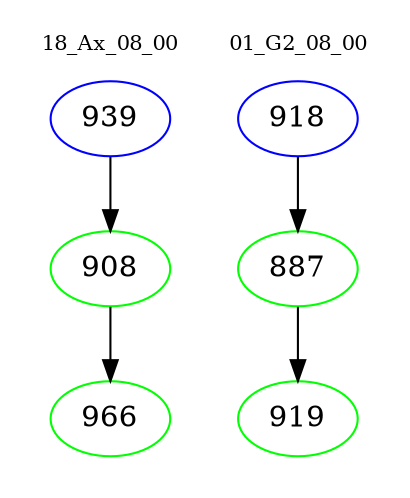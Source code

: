 digraph{
subgraph cluster_0 {
color = white
label = "18_Ax_08_00";
fontsize=10;
T0_939 [label="939", color="blue"]
T0_939 -> T0_908 [color="black"]
T0_908 [label="908", color="green"]
T0_908 -> T0_966 [color="black"]
T0_966 [label="966", color="green"]
}
subgraph cluster_1 {
color = white
label = "01_G2_08_00";
fontsize=10;
T1_918 [label="918", color="blue"]
T1_918 -> T1_887 [color="black"]
T1_887 [label="887", color="green"]
T1_887 -> T1_919 [color="black"]
T1_919 [label="919", color="green"]
}
}
